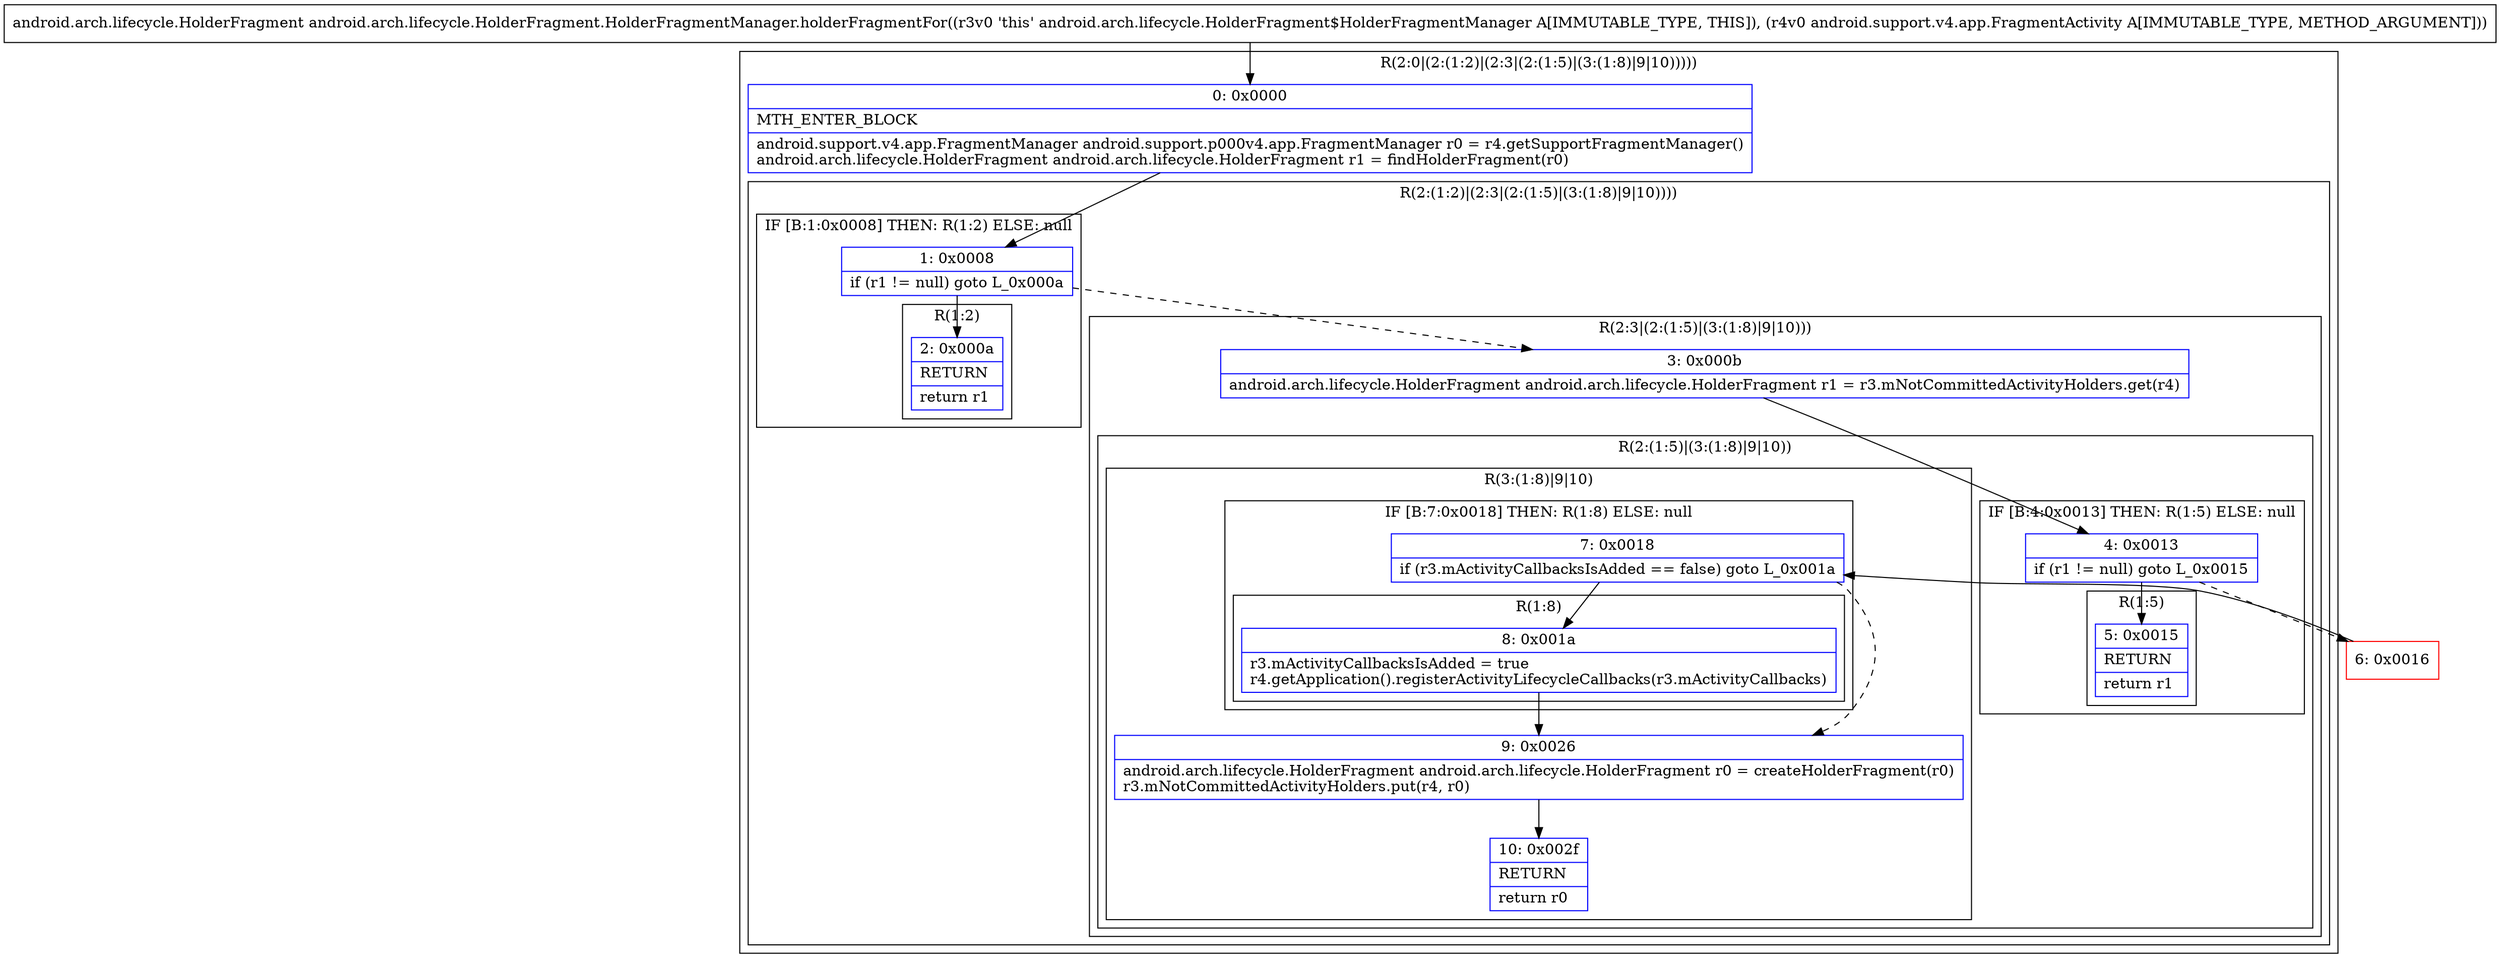 digraph "CFG forandroid.arch.lifecycle.HolderFragment.HolderFragmentManager.holderFragmentFor(Landroid\/support\/v4\/app\/FragmentActivity;)Landroid\/arch\/lifecycle\/HolderFragment;" {
subgraph cluster_Region_1305641024 {
label = "R(2:0|(2:(1:2)|(2:3|(2:(1:5)|(3:(1:8)|9|10)))))";
node [shape=record,color=blue];
Node_0 [shape=record,label="{0\:\ 0x0000|MTH_ENTER_BLOCK\l|android.support.v4.app.FragmentManager android.support.p000v4.app.FragmentManager r0 = r4.getSupportFragmentManager()\landroid.arch.lifecycle.HolderFragment android.arch.lifecycle.HolderFragment r1 = findHolderFragment(r0)\l}"];
subgraph cluster_Region_44861610 {
label = "R(2:(1:2)|(2:3|(2:(1:5)|(3:(1:8)|9|10))))";
node [shape=record,color=blue];
subgraph cluster_IfRegion_1871006141 {
label = "IF [B:1:0x0008] THEN: R(1:2) ELSE: null";
node [shape=record,color=blue];
Node_1 [shape=record,label="{1\:\ 0x0008|if (r1 != null) goto L_0x000a\l}"];
subgraph cluster_Region_866119696 {
label = "R(1:2)";
node [shape=record,color=blue];
Node_2 [shape=record,label="{2\:\ 0x000a|RETURN\l|return r1\l}"];
}
}
subgraph cluster_Region_1788257955 {
label = "R(2:3|(2:(1:5)|(3:(1:8)|9|10)))";
node [shape=record,color=blue];
Node_3 [shape=record,label="{3\:\ 0x000b|android.arch.lifecycle.HolderFragment android.arch.lifecycle.HolderFragment r1 = r3.mNotCommittedActivityHolders.get(r4)\l}"];
subgraph cluster_Region_76103135 {
label = "R(2:(1:5)|(3:(1:8)|9|10))";
node [shape=record,color=blue];
subgraph cluster_IfRegion_1176486654 {
label = "IF [B:4:0x0013] THEN: R(1:5) ELSE: null";
node [shape=record,color=blue];
Node_4 [shape=record,label="{4\:\ 0x0013|if (r1 != null) goto L_0x0015\l}"];
subgraph cluster_Region_51553057 {
label = "R(1:5)";
node [shape=record,color=blue];
Node_5 [shape=record,label="{5\:\ 0x0015|RETURN\l|return r1\l}"];
}
}
subgraph cluster_Region_302498899 {
label = "R(3:(1:8)|9|10)";
node [shape=record,color=blue];
subgraph cluster_IfRegion_728213563 {
label = "IF [B:7:0x0018] THEN: R(1:8) ELSE: null";
node [shape=record,color=blue];
Node_7 [shape=record,label="{7\:\ 0x0018|if (r3.mActivityCallbacksIsAdded == false) goto L_0x001a\l}"];
subgraph cluster_Region_149268710 {
label = "R(1:8)";
node [shape=record,color=blue];
Node_8 [shape=record,label="{8\:\ 0x001a|r3.mActivityCallbacksIsAdded = true\lr4.getApplication().registerActivityLifecycleCallbacks(r3.mActivityCallbacks)\l}"];
}
}
Node_9 [shape=record,label="{9\:\ 0x0026|android.arch.lifecycle.HolderFragment android.arch.lifecycle.HolderFragment r0 = createHolderFragment(r0)\lr3.mNotCommittedActivityHolders.put(r4, r0)\l}"];
Node_10 [shape=record,label="{10\:\ 0x002f|RETURN\l|return r0\l}"];
}
}
}
}
}
Node_6 [shape=record,color=red,label="{6\:\ 0x0016}"];
MethodNode[shape=record,label="{android.arch.lifecycle.HolderFragment android.arch.lifecycle.HolderFragment.HolderFragmentManager.holderFragmentFor((r3v0 'this' android.arch.lifecycle.HolderFragment$HolderFragmentManager A[IMMUTABLE_TYPE, THIS]), (r4v0 android.support.v4.app.FragmentActivity A[IMMUTABLE_TYPE, METHOD_ARGUMENT])) }"];
MethodNode -> Node_0;
Node_0 -> Node_1;
Node_1 -> Node_2;
Node_1 -> Node_3[style=dashed];
Node_3 -> Node_4;
Node_4 -> Node_5;
Node_4 -> Node_6[style=dashed];
Node_7 -> Node_8;
Node_7 -> Node_9[style=dashed];
Node_8 -> Node_9;
Node_9 -> Node_10;
Node_6 -> Node_7;
}

